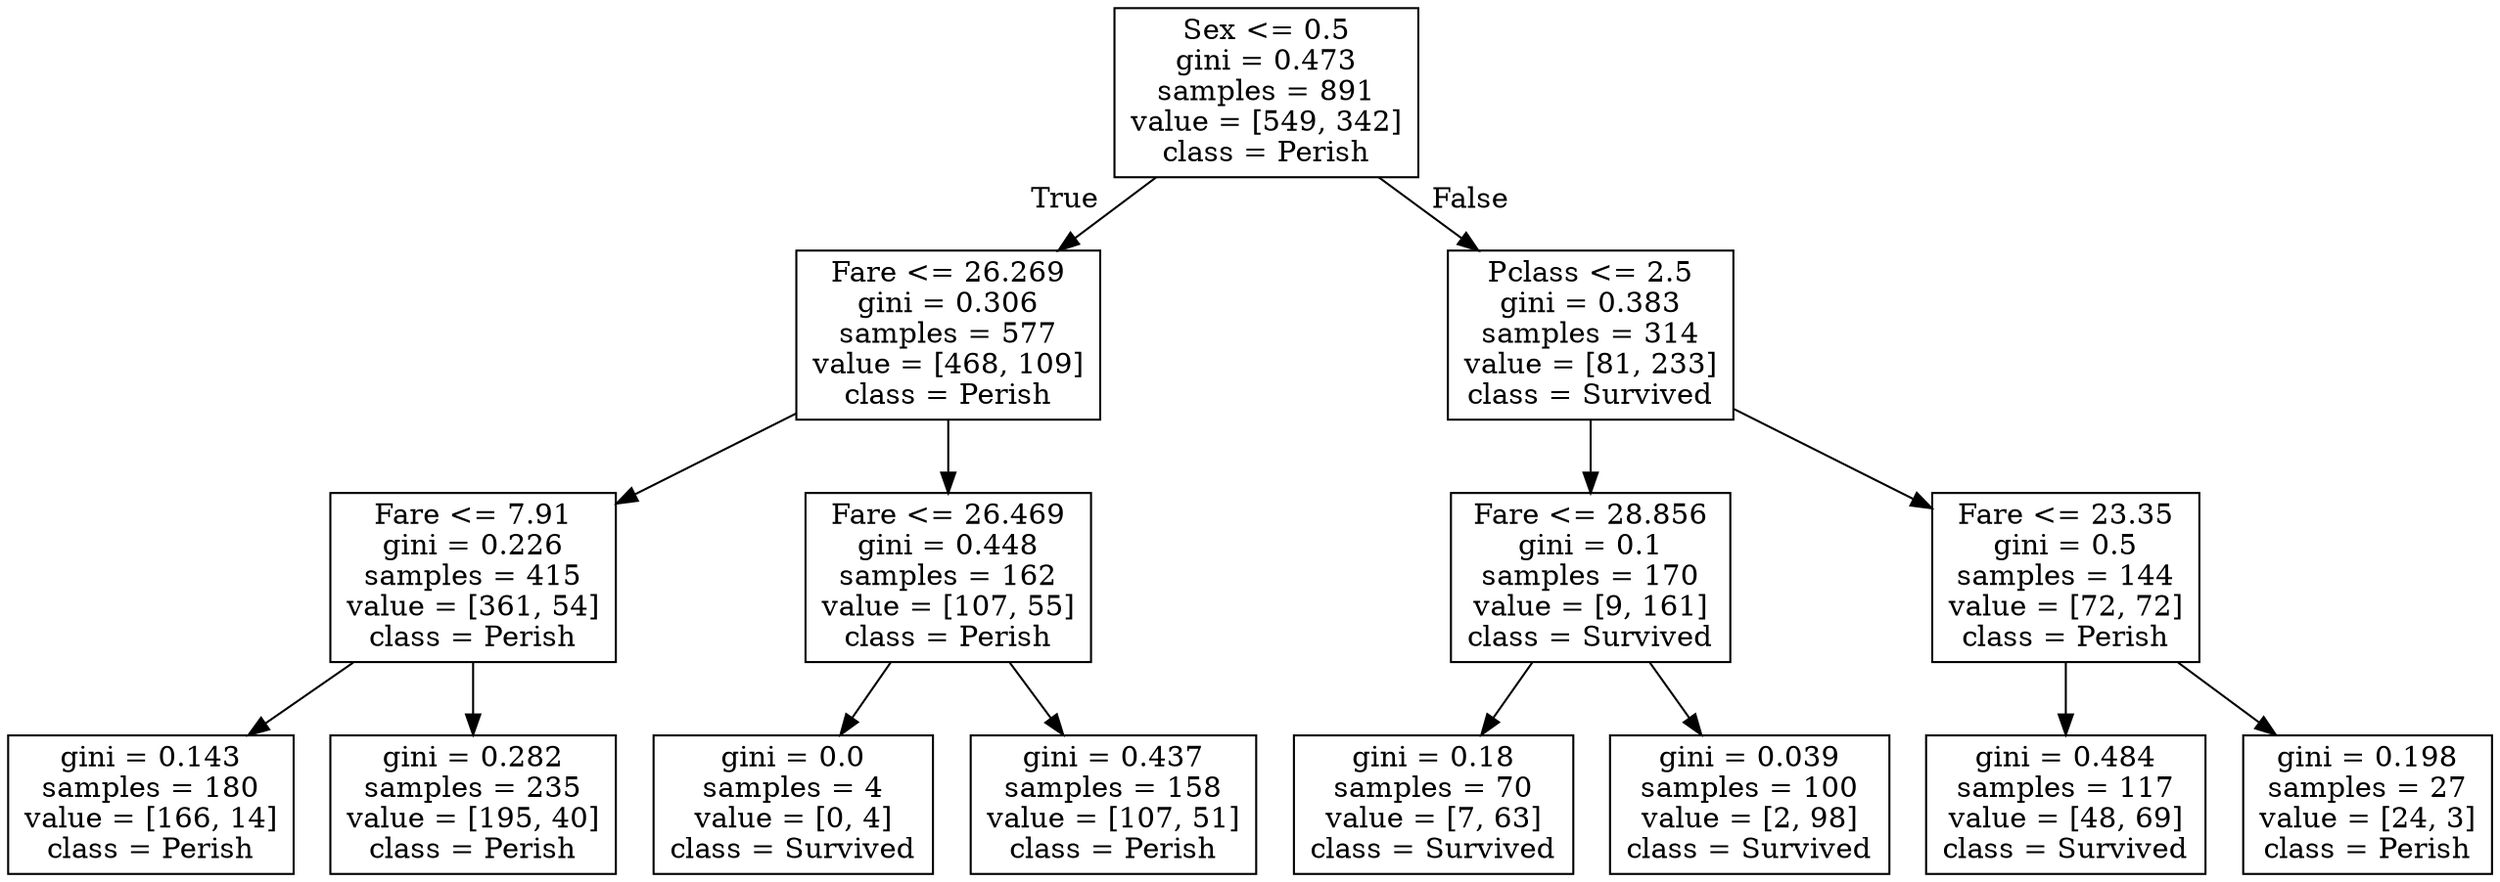 digraph Tree {
node [shape=box] ;
0 [label="Sex <= 0.5\ngini = 0.473\nsamples = 891\nvalue = [549, 342]\nclass = Perish"] ;
1 [label="Fare <= 26.269\ngini = 0.306\nsamples = 577\nvalue = [468, 109]\nclass = Perish"] ;
0 -> 1 [labeldistance=2.5, labelangle=45, headlabel="True"] ;
2 [label="Fare <= 7.91\ngini = 0.226\nsamples = 415\nvalue = [361, 54]\nclass = Perish"] ;
1 -> 2 ;
3 [label="gini = 0.143\nsamples = 180\nvalue = [166, 14]\nclass = Perish"] ;
2 -> 3 ;
4 [label="gini = 0.282\nsamples = 235\nvalue = [195, 40]\nclass = Perish"] ;
2 -> 4 ;
5 [label="Fare <= 26.469\ngini = 0.448\nsamples = 162\nvalue = [107, 55]\nclass = Perish"] ;
1 -> 5 ;
6 [label="gini = 0.0\nsamples = 4\nvalue = [0, 4]\nclass = Survived"] ;
5 -> 6 ;
7 [label="gini = 0.437\nsamples = 158\nvalue = [107, 51]\nclass = Perish"] ;
5 -> 7 ;
8 [label="Pclass <= 2.5\ngini = 0.383\nsamples = 314\nvalue = [81, 233]\nclass = Survived"] ;
0 -> 8 [labeldistance=2.5, labelangle=-45, headlabel="False"] ;
9 [label="Fare <= 28.856\ngini = 0.1\nsamples = 170\nvalue = [9, 161]\nclass = Survived"] ;
8 -> 9 ;
10 [label="gini = 0.18\nsamples = 70\nvalue = [7, 63]\nclass = Survived"] ;
9 -> 10 ;
11 [label="gini = 0.039\nsamples = 100\nvalue = [2, 98]\nclass = Survived"] ;
9 -> 11 ;
12 [label="Fare <= 23.35\ngini = 0.5\nsamples = 144\nvalue = [72, 72]\nclass = Perish"] ;
8 -> 12 ;
13 [label="gini = 0.484\nsamples = 117\nvalue = [48, 69]\nclass = Survived"] ;
12 -> 13 ;
14 [label="gini = 0.198\nsamples = 27\nvalue = [24, 3]\nclass = Perish"] ;
12 -> 14 ;
}